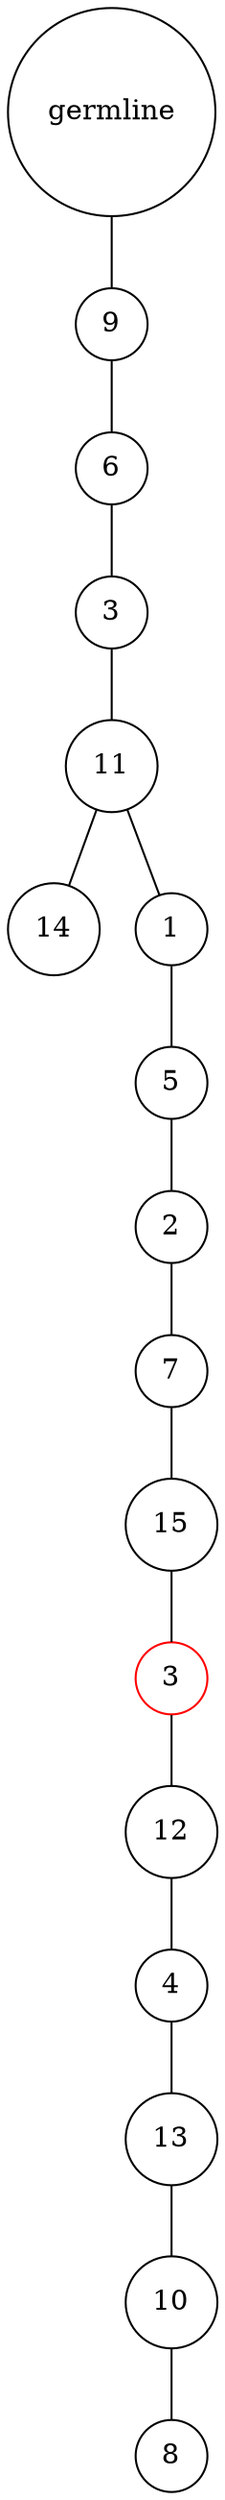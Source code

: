 graph {
	rankdir=UD;
	splines=line;
	node [shape=circle]
	"0x7f8685c612b0" [label="germline"];
	"0x7f8685c612e0" [label="9"];
	"0x7f8685c612b0" -- "0x7f8685c612e0" ;
	"0x7f8685c61310" [label="6"];
	"0x7f8685c612e0" -- "0x7f8685c61310" ;
	"0x7f8685c61340" [label="3"];
	"0x7f8685c61310" -- "0x7f8685c61340" ;
	"0x7f8685c61370" [label="11"];
	"0x7f8685c61340" -- "0x7f8685c61370" ;
	"0x7f8685c613a0" [label="14"];
	"0x7f8685c61370" -- "0x7f8685c613a0" ;
	"0x7f8685c613d0" [label="1"];
	"0x7f8685c61370" -- "0x7f8685c613d0" ;
	"0x7f8685c61400" [label="5"];
	"0x7f8685c613d0" -- "0x7f8685c61400" ;
	"0x7f8685c61430" [label="2"];
	"0x7f8685c61400" -- "0x7f8685c61430" ;
	"0x7f8685c61460" [label="7"];
	"0x7f8685c61430" -- "0x7f8685c61460" ;
	"0x7f8685c61490" [label="15"];
	"0x7f8685c61460" -- "0x7f8685c61490" ;
	"0x7f8685c614c0" [label="3",color="red"];
	"0x7f8685c61490" -- "0x7f8685c614c0" ;
	"0x7f8685c614f0" [label="12"];
	"0x7f8685c614c0" -- "0x7f8685c614f0" ;
	"0x7f8685c61520" [label="4"];
	"0x7f8685c614f0" -- "0x7f8685c61520" ;
	"0x7f8685c61550" [label="13"];
	"0x7f8685c61520" -- "0x7f8685c61550" ;
	"0x7f8685c61580" [label="10"];
	"0x7f8685c61550" -- "0x7f8685c61580" ;
	"0x7f8685c615b0" [label="8"];
	"0x7f8685c61580" -- "0x7f8685c615b0" ;
}
